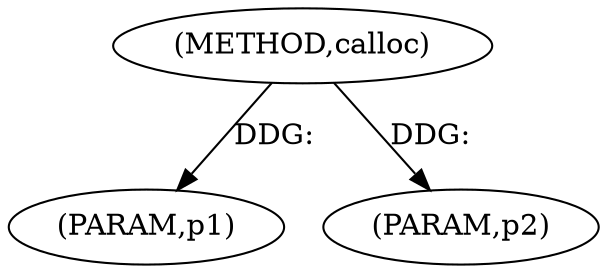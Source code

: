 digraph calloc {  
"9131138316486238846" [label = "(METHOD,calloc)" ]
"9131138316486238847" [label = "(PARAM,p1)" ]
"9131138316486238848" [label = "(PARAM,p2)" ]
  "9131138316486238846" -> "9131138316486238847"  [ label = "DDG: "] 
  "9131138316486238846" -> "9131138316486238848"  [ label = "DDG: "] 
}
